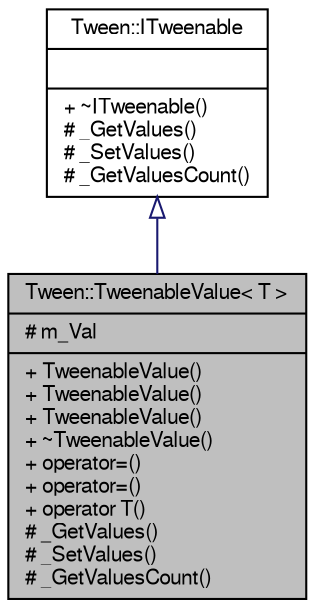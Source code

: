 digraph "Tween::TweenableValue&lt; T &gt;"
{
  bgcolor="transparent";
  edge [fontname="FreeSans",fontsize="10",labelfontname="FreeSans",labelfontsize="10"];
  node [fontname="FreeSans",fontsize="10",shape=record];
  Node1 [label="{Tween::TweenableValue\< T \>\n|# m_Val\l|+ TweenableValue()\l+ TweenableValue()\l+ TweenableValue()\l+ ~TweenableValue()\l+ operator=()\l+ operator=()\l+ operator T()\l# _GetValues()\l# _SetValues()\l# _GetValuesCount()\l}",height=0.2,width=0.4,color="black", fillcolor="grey75", style="filled" fontcolor="black"];
  Node2 -> Node1 [dir="back",color="midnightblue",fontsize="10",style="solid",arrowtail="onormal",fontname="FreeSans"];
  Node2 [label="{Tween::ITweenable\n||+ ~ITweenable()\l# _GetValues()\l# _SetValues()\l# _GetValuesCount()\l}",height=0.2,width=0.4,color="black",URL="$classTween_1_1ITweenable.html"];
}
